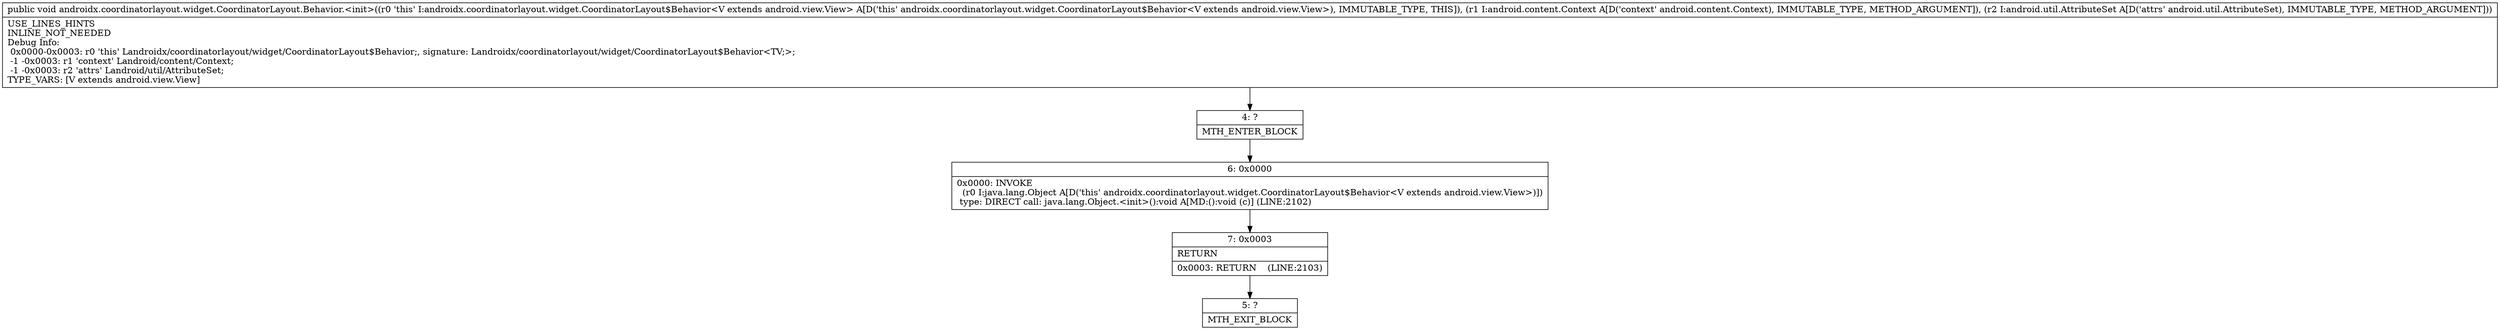 digraph "CFG forandroidx.coordinatorlayout.widget.CoordinatorLayout.Behavior.\<init\>(Landroid\/content\/Context;Landroid\/util\/AttributeSet;)V" {
Node_4 [shape=record,label="{4\:\ ?|MTH_ENTER_BLOCK\l}"];
Node_6 [shape=record,label="{6\:\ 0x0000|0x0000: INVOKE  \l  (r0 I:java.lang.Object A[D('this' androidx.coordinatorlayout.widget.CoordinatorLayout$Behavior\<V extends android.view.View\>)])\l type: DIRECT call: java.lang.Object.\<init\>():void A[MD:():void (c)] (LINE:2102)\l}"];
Node_7 [shape=record,label="{7\:\ 0x0003|RETURN\l|0x0003: RETURN    (LINE:2103)\l}"];
Node_5 [shape=record,label="{5\:\ ?|MTH_EXIT_BLOCK\l}"];
MethodNode[shape=record,label="{public void androidx.coordinatorlayout.widget.CoordinatorLayout.Behavior.\<init\>((r0 'this' I:androidx.coordinatorlayout.widget.CoordinatorLayout$Behavior\<V extends android.view.View\> A[D('this' androidx.coordinatorlayout.widget.CoordinatorLayout$Behavior\<V extends android.view.View\>), IMMUTABLE_TYPE, THIS]), (r1 I:android.content.Context A[D('context' android.content.Context), IMMUTABLE_TYPE, METHOD_ARGUMENT]), (r2 I:android.util.AttributeSet A[D('attrs' android.util.AttributeSet), IMMUTABLE_TYPE, METHOD_ARGUMENT]))  | USE_LINES_HINTS\lINLINE_NOT_NEEDED\lDebug Info:\l  0x0000\-0x0003: r0 'this' Landroidx\/coordinatorlayout\/widget\/CoordinatorLayout$Behavior;, signature: Landroidx\/coordinatorlayout\/widget\/CoordinatorLayout$Behavior\<TV;\>;\l  \-1 \-0x0003: r1 'context' Landroid\/content\/Context;\l  \-1 \-0x0003: r2 'attrs' Landroid\/util\/AttributeSet;\lTYPE_VARS: [V extends android.view.View]\l}"];
MethodNode -> Node_4;Node_4 -> Node_6;
Node_6 -> Node_7;
Node_7 -> Node_5;
}

